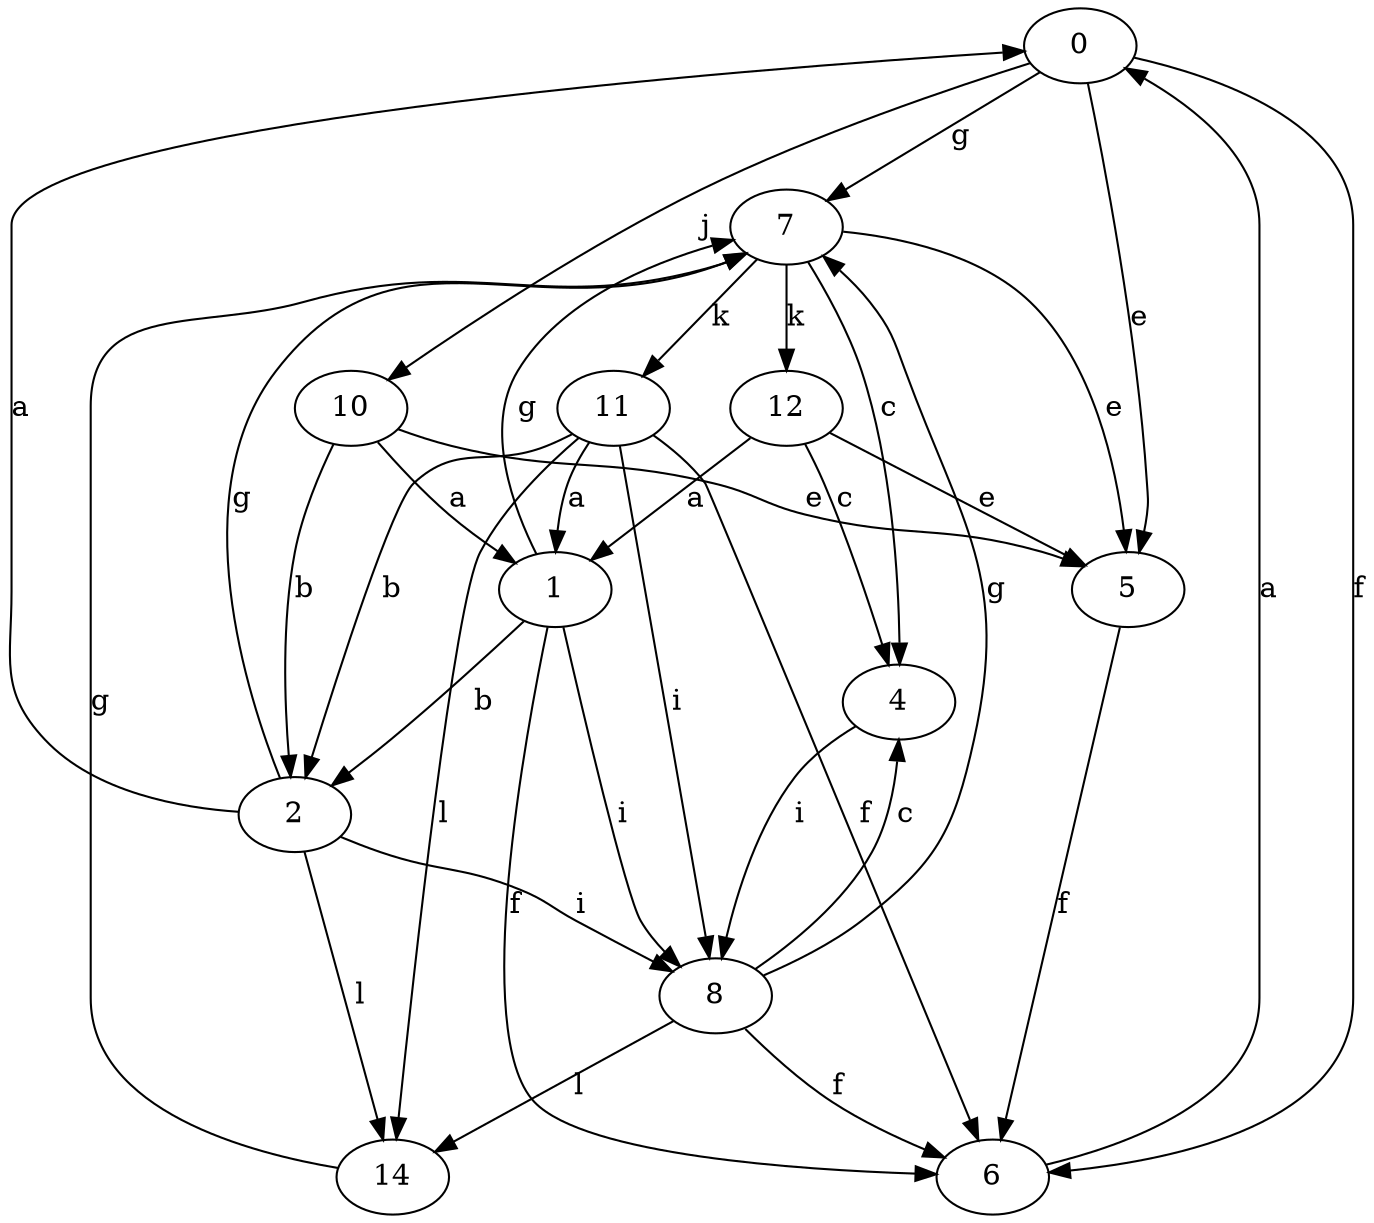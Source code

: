 strict digraph  {
0;
1;
2;
4;
5;
6;
7;
8;
10;
11;
12;
14;
0 -> 5  [label=e];
0 -> 6  [label=f];
0 -> 7  [label=g];
0 -> 10  [label=j];
1 -> 2  [label=b];
1 -> 6  [label=f];
1 -> 7  [label=g];
1 -> 8  [label=i];
2 -> 0  [label=a];
2 -> 7  [label=g];
2 -> 8  [label=i];
2 -> 14  [label=l];
4 -> 8  [label=i];
5 -> 6  [label=f];
6 -> 0  [label=a];
7 -> 4  [label=c];
7 -> 5  [label=e];
7 -> 11  [label=k];
7 -> 12  [label=k];
8 -> 4  [label=c];
8 -> 6  [label=f];
8 -> 7  [label=g];
8 -> 14  [label=l];
10 -> 1  [label=a];
10 -> 2  [label=b];
10 -> 5  [label=e];
11 -> 1  [label=a];
11 -> 2  [label=b];
11 -> 6  [label=f];
11 -> 8  [label=i];
11 -> 14  [label=l];
12 -> 1  [label=a];
12 -> 4  [label=c];
12 -> 5  [label=e];
14 -> 7  [label=g];
}
